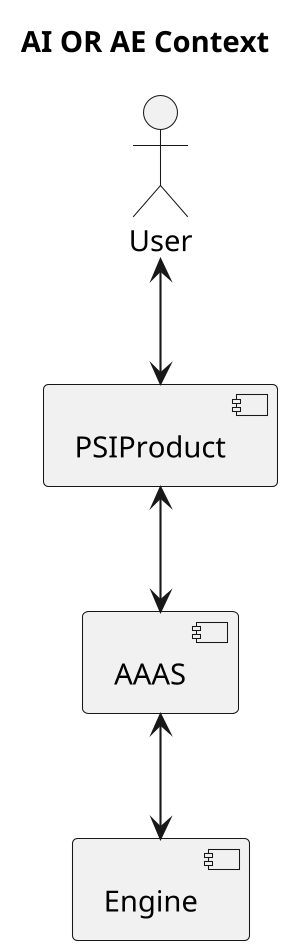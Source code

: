 @startuml
skinparam dpi 200
skinparam backgroundColor transparent

title AI OR AE Context

actor User
component PSIProduct as PSI
component AAAS as 3as
component Engine as engine

User <--> PSI
PSI <--> 3as
3as <--> engine

@enduml